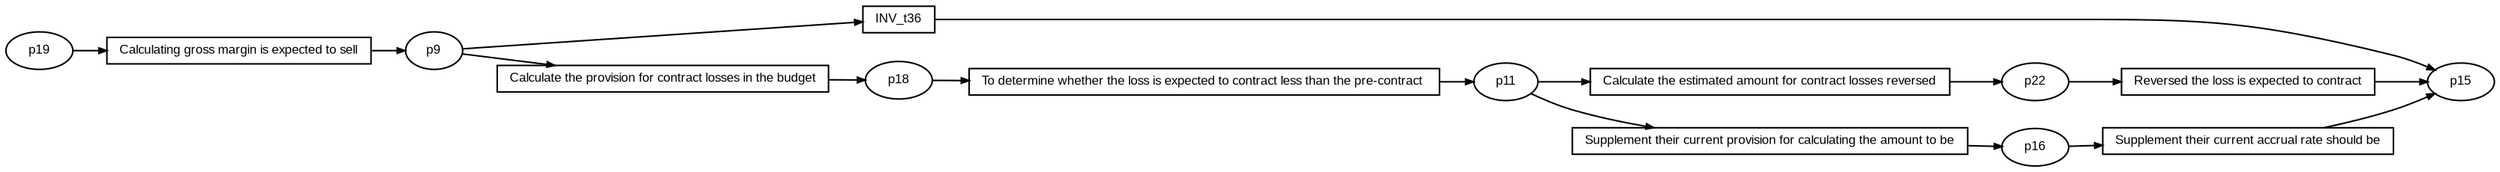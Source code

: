 digraph G {ranksep=".3"; fontsize="8"; remincross=true; margin="0.0,0.0"; fontname="Arial";rankdir="LR"; 
edge [arrowsize="0.5"];
node [height=".2",width=".2",fontname="Arial",fontsize="8"];
t0 [shape="box",label="INV_t36"];
t1 [shape="box",label="Calculate the estimated amount for contract losses reversed"];
t2 [shape="box",label="To determine whether the loss is expected to contract less than the pre-contract "];
t3 [shape="box",label="Calculating gross margin is expected to sell"];
t4 [shape="box",label="Supplement their current accrual rate should be"];
t5 [shape="box",label="Supplement their current provision for calculating the amount to be"];
t6 [shape="box",label="Calculate the provision for contract losses in the budget"];
t7 [shape="box",label="Reversed the loss is expected to contract"];
p0 [shape="oval",label="p22"];
p1 [shape="oval",label="p18"];
p2 [shape="oval",label="p16"];
p3 [shape="oval",label="p19"];
p4 [shape="oval",label="p15"];
p5 [shape="oval",label="p11"];
p6 [shape="oval",label="p9"];
t6 -> p1[label=""];
t3 -> p6[label=""];
t7 -> p4[label=""];
p6 -> t6[label=""];
t1 -> p0[label=""];
t2 -> p5[label=""];
p1 -> t2[label=""];
p5 -> t5[label=""];
p6 -> t0[label=""];
p5 -> t1[label=""];
t5 -> p2[label=""];
p3 -> t3[label=""];
t0 -> p4[label=""];
p2 -> t4[label=""];
t4 -> p4[label=""];
p0 -> t7[label=""];
}
